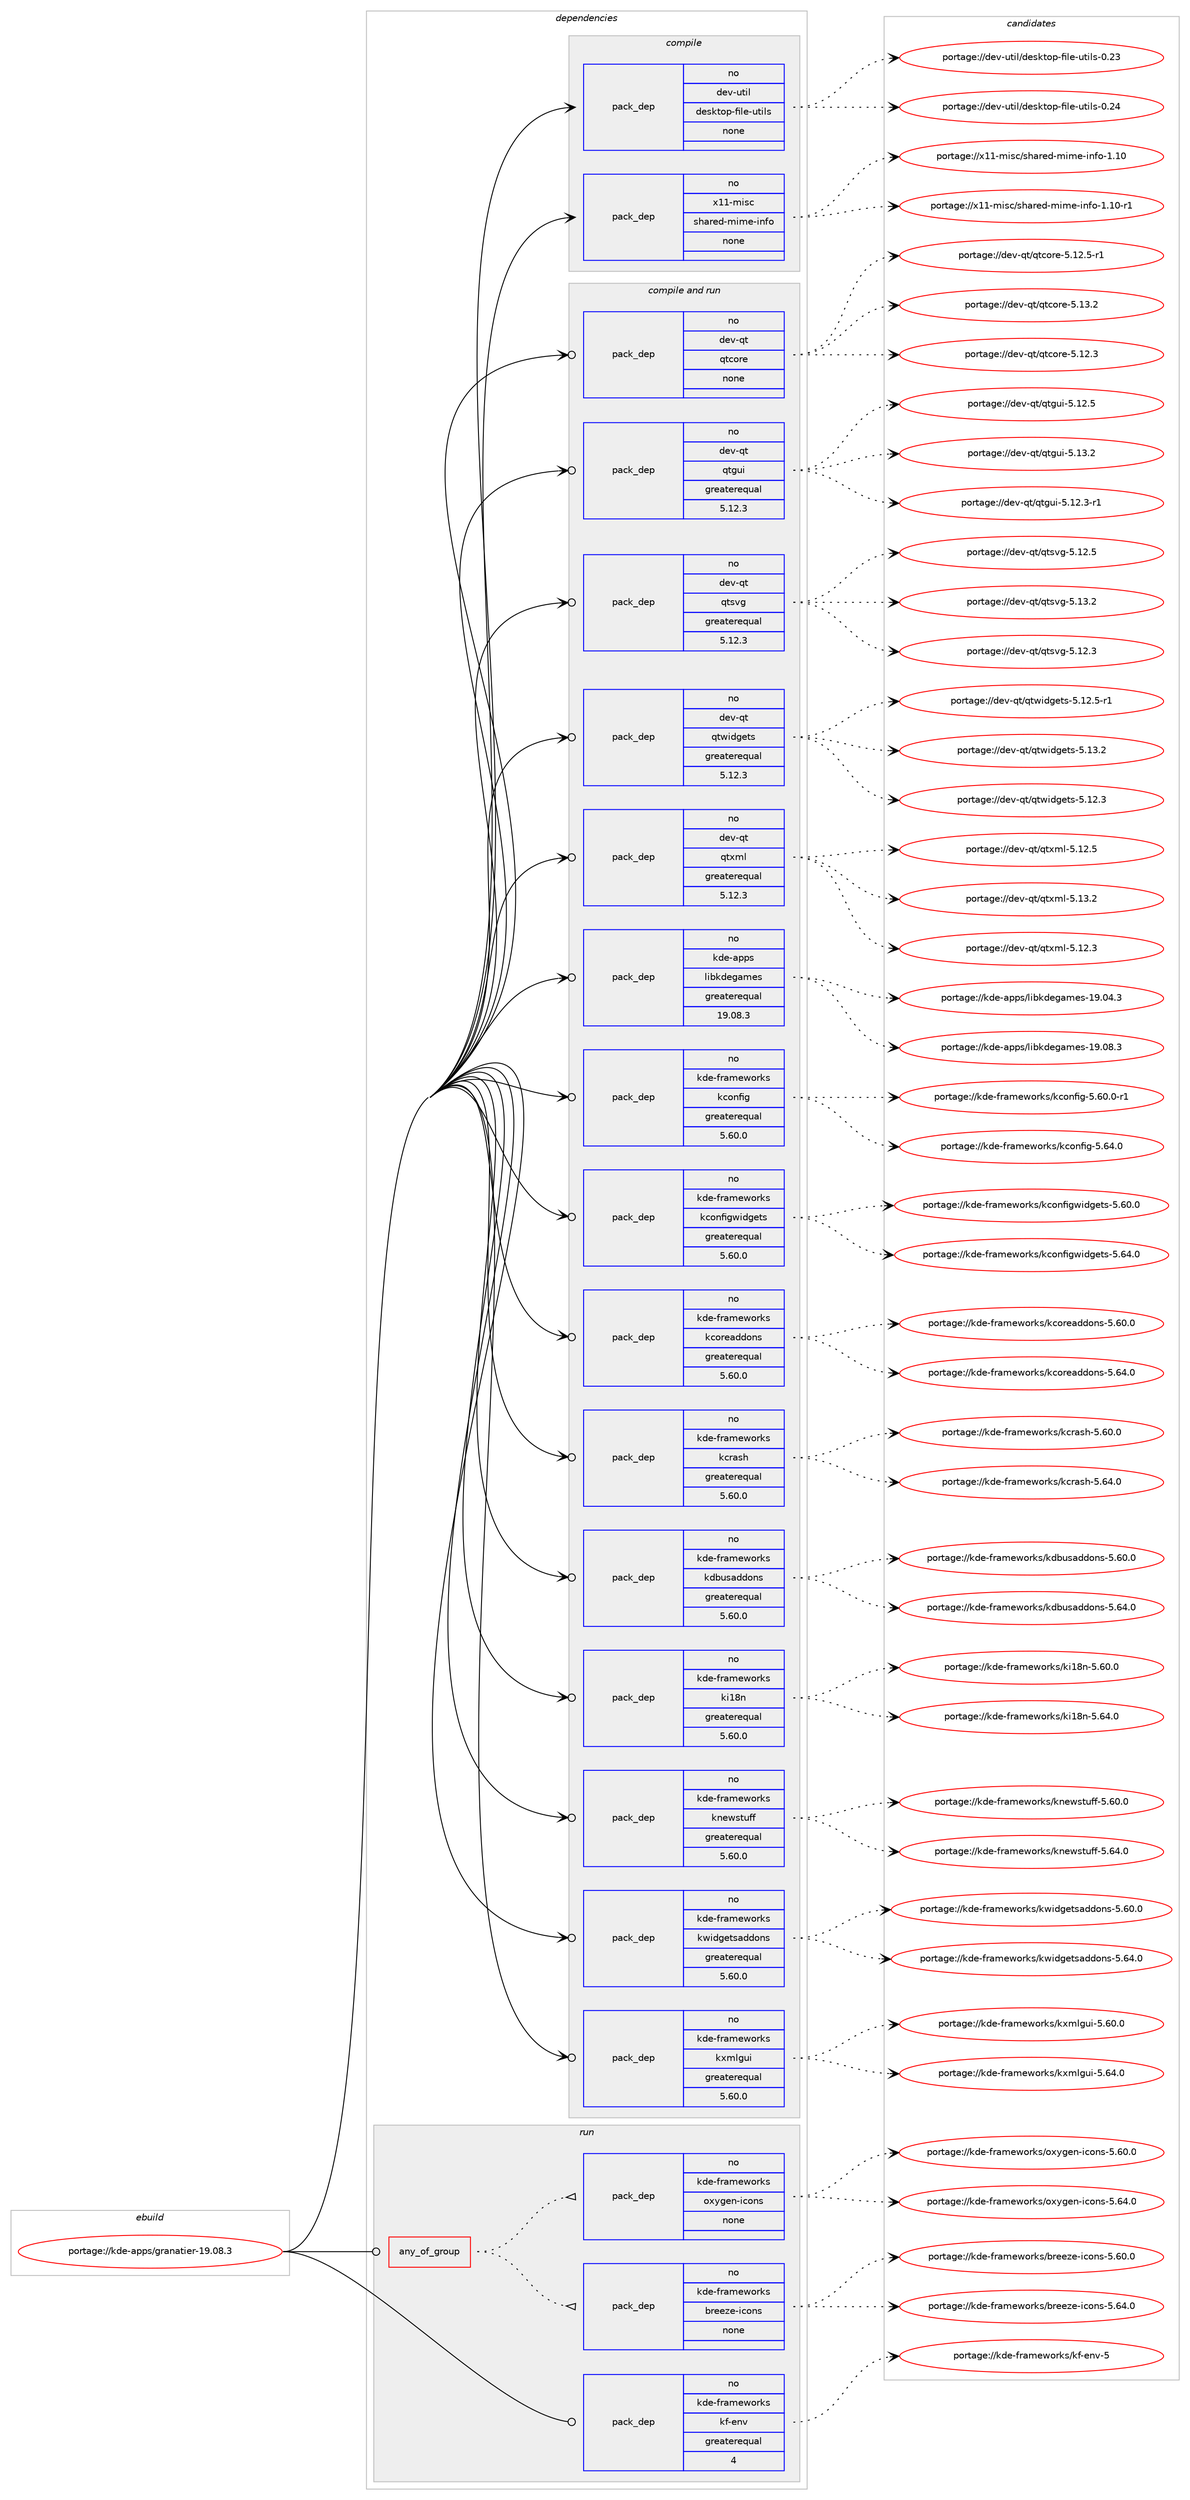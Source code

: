 digraph prolog {

# *************
# Graph options
# *************

newrank=true;
concentrate=true;
compound=true;
graph [rankdir=LR,fontname=Helvetica,fontsize=10,ranksep=1.5];#, ranksep=2.5, nodesep=0.2];
edge  [arrowhead=vee];
node  [fontname=Helvetica,fontsize=10];

# **********
# The ebuild
# **********

subgraph cluster_leftcol {
color=gray;
rank=same;
label=<<i>ebuild</i>>;
id [label="portage://kde-apps/granatier-19.08.3", color=red, width=4, href="../kde-apps/granatier-19.08.3.svg"];
}

# ****************
# The dependencies
# ****************

subgraph cluster_midcol {
color=gray;
label=<<i>dependencies</i>>;
subgraph cluster_compile {
fillcolor="#eeeeee";
style=filled;
label=<<i>compile</i>>;
subgraph pack206738 {
dependency285923 [label=<<TABLE BORDER="0" CELLBORDER="1" CELLSPACING="0" CELLPADDING="4" WIDTH="220"><TR><TD ROWSPAN="6" CELLPADDING="30">pack_dep</TD></TR><TR><TD WIDTH="110">no</TD></TR><TR><TD>dev-util</TD></TR><TR><TD>desktop-file-utils</TD></TR><TR><TD>none</TD></TR><TR><TD></TD></TR></TABLE>>, shape=none, color=blue];
}
id:e -> dependency285923:w [weight=20,style="solid",arrowhead="vee"];
subgraph pack206739 {
dependency285924 [label=<<TABLE BORDER="0" CELLBORDER="1" CELLSPACING="0" CELLPADDING="4" WIDTH="220"><TR><TD ROWSPAN="6" CELLPADDING="30">pack_dep</TD></TR><TR><TD WIDTH="110">no</TD></TR><TR><TD>x11-misc</TD></TR><TR><TD>shared-mime-info</TD></TR><TR><TD>none</TD></TR><TR><TD></TD></TR></TABLE>>, shape=none, color=blue];
}
id:e -> dependency285924:w [weight=20,style="solid",arrowhead="vee"];
}
subgraph cluster_compileandrun {
fillcolor="#eeeeee";
style=filled;
label=<<i>compile and run</i>>;
subgraph pack206740 {
dependency285925 [label=<<TABLE BORDER="0" CELLBORDER="1" CELLSPACING="0" CELLPADDING="4" WIDTH="220"><TR><TD ROWSPAN="6" CELLPADDING="30">pack_dep</TD></TR><TR><TD WIDTH="110">no</TD></TR><TR><TD>dev-qt</TD></TR><TR><TD>qtcore</TD></TR><TR><TD>none</TD></TR><TR><TD></TD></TR></TABLE>>, shape=none, color=blue];
}
id:e -> dependency285925:w [weight=20,style="solid",arrowhead="odotvee"];
subgraph pack206741 {
dependency285926 [label=<<TABLE BORDER="0" CELLBORDER="1" CELLSPACING="0" CELLPADDING="4" WIDTH="220"><TR><TD ROWSPAN="6" CELLPADDING="30">pack_dep</TD></TR><TR><TD WIDTH="110">no</TD></TR><TR><TD>dev-qt</TD></TR><TR><TD>qtgui</TD></TR><TR><TD>greaterequal</TD></TR><TR><TD>5.12.3</TD></TR></TABLE>>, shape=none, color=blue];
}
id:e -> dependency285926:w [weight=20,style="solid",arrowhead="odotvee"];
subgraph pack206742 {
dependency285927 [label=<<TABLE BORDER="0" CELLBORDER="1" CELLSPACING="0" CELLPADDING="4" WIDTH="220"><TR><TD ROWSPAN="6" CELLPADDING="30">pack_dep</TD></TR><TR><TD WIDTH="110">no</TD></TR><TR><TD>dev-qt</TD></TR><TR><TD>qtsvg</TD></TR><TR><TD>greaterequal</TD></TR><TR><TD>5.12.3</TD></TR></TABLE>>, shape=none, color=blue];
}
id:e -> dependency285927:w [weight=20,style="solid",arrowhead="odotvee"];
subgraph pack206743 {
dependency285928 [label=<<TABLE BORDER="0" CELLBORDER="1" CELLSPACING="0" CELLPADDING="4" WIDTH="220"><TR><TD ROWSPAN="6" CELLPADDING="30">pack_dep</TD></TR><TR><TD WIDTH="110">no</TD></TR><TR><TD>dev-qt</TD></TR><TR><TD>qtwidgets</TD></TR><TR><TD>greaterequal</TD></TR><TR><TD>5.12.3</TD></TR></TABLE>>, shape=none, color=blue];
}
id:e -> dependency285928:w [weight=20,style="solid",arrowhead="odotvee"];
subgraph pack206744 {
dependency285929 [label=<<TABLE BORDER="0" CELLBORDER="1" CELLSPACING="0" CELLPADDING="4" WIDTH="220"><TR><TD ROWSPAN="6" CELLPADDING="30">pack_dep</TD></TR><TR><TD WIDTH="110">no</TD></TR><TR><TD>dev-qt</TD></TR><TR><TD>qtxml</TD></TR><TR><TD>greaterequal</TD></TR><TR><TD>5.12.3</TD></TR></TABLE>>, shape=none, color=blue];
}
id:e -> dependency285929:w [weight=20,style="solid",arrowhead="odotvee"];
subgraph pack206745 {
dependency285930 [label=<<TABLE BORDER="0" CELLBORDER="1" CELLSPACING="0" CELLPADDING="4" WIDTH="220"><TR><TD ROWSPAN="6" CELLPADDING="30">pack_dep</TD></TR><TR><TD WIDTH="110">no</TD></TR><TR><TD>kde-apps</TD></TR><TR><TD>libkdegames</TD></TR><TR><TD>greaterequal</TD></TR><TR><TD>19.08.3</TD></TR></TABLE>>, shape=none, color=blue];
}
id:e -> dependency285930:w [weight=20,style="solid",arrowhead="odotvee"];
subgraph pack206746 {
dependency285931 [label=<<TABLE BORDER="0" CELLBORDER="1" CELLSPACING="0" CELLPADDING="4" WIDTH="220"><TR><TD ROWSPAN="6" CELLPADDING="30">pack_dep</TD></TR><TR><TD WIDTH="110">no</TD></TR><TR><TD>kde-frameworks</TD></TR><TR><TD>kconfig</TD></TR><TR><TD>greaterequal</TD></TR><TR><TD>5.60.0</TD></TR></TABLE>>, shape=none, color=blue];
}
id:e -> dependency285931:w [weight=20,style="solid",arrowhead="odotvee"];
subgraph pack206747 {
dependency285932 [label=<<TABLE BORDER="0" CELLBORDER="1" CELLSPACING="0" CELLPADDING="4" WIDTH="220"><TR><TD ROWSPAN="6" CELLPADDING="30">pack_dep</TD></TR><TR><TD WIDTH="110">no</TD></TR><TR><TD>kde-frameworks</TD></TR><TR><TD>kconfigwidgets</TD></TR><TR><TD>greaterequal</TD></TR><TR><TD>5.60.0</TD></TR></TABLE>>, shape=none, color=blue];
}
id:e -> dependency285932:w [weight=20,style="solid",arrowhead="odotvee"];
subgraph pack206748 {
dependency285933 [label=<<TABLE BORDER="0" CELLBORDER="1" CELLSPACING="0" CELLPADDING="4" WIDTH="220"><TR><TD ROWSPAN="6" CELLPADDING="30">pack_dep</TD></TR><TR><TD WIDTH="110">no</TD></TR><TR><TD>kde-frameworks</TD></TR><TR><TD>kcoreaddons</TD></TR><TR><TD>greaterequal</TD></TR><TR><TD>5.60.0</TD></TR></TABLE>>, shape=none, color=blue];
}
id:e -> dependency285933:w [weight=20,style="solid",arrowhead="odotvee"];
subgraph pack206749 {
dependency285934 [label=<<TABLE BORDER="0" CELLBORDER="1" CELLSPACING="0" CELLPADDING="4" WIDTH="220"><TR><TD ROWSPAN="6" CELLPADDING="30">pack_dep</TD></TR><TR><TD WIDTH="110">no</TD></TR><TR><TD>kde-frameworks</TD></TR><TR><TD>kcrash</TD></TR><TR><TD>greaterequal</TD></TR><TR><TD>5.60.0</TD></TR></TABLE>>, shape=none, color=blue];
}
id:e -> dependency285934:w [weight=20,style="solid",arrowhead="odotvee"];
subgraph pack206750 {
dependency285935 [label=<<TABLE BORDER="0" CELLBORDER="1" CELLSPACING="0" CELLPADDING="4" WIDTH="220"><TR><TD ROWSPAN="6" CELLPADDING="30">pack_dep</TD></TR><TR><TD WIDTH="110">no</TD></TR><TR><TD>kde-frameworks</TD></TR><TR><TD>kdbusaddons</TD></TR><TR><TD>greaterequal</TD></TR><TR><TD>5.60.0</TD></TR></TABLE>>, shape=none, color=blue];
}
id:e -> dependency285935:w [weight=20,style="solid",arrowhead="odotvee"];
subgraph pack206751 {
dependency285936 [label=<<TABLE BORDER="0" CELLBORDER="1" CELLSPACING="0" CELLPADDING="4" WIDTH="220"><TR><TD ROWSPAN="6" CELLPADDING="30">pack_dep</TD></TR><TR><TD WIDTH="110">no</TD></TR><TR><TD>kde-frameworks</TD></TR><TR><TD>ki18n</TD></TR><TR><TD>greaterequal</TD></TR><TR><TD>5.60.0</TD></TR></TABLE>>, shape=none, color=blue];
}
id:e -> dependency285936:w [weight=20,style="solid",arrowhead="odotvee"];
subgraph pack206752 {
dependency285937 [label=<<TABLE BORDER="0" CELLBORDER="1" CELLSPACING="0" CELLPADDING="4" WIDTH="220"><TR><TD ROWSPAN="6" CELLPADDING="30">pack_dep</TD></TR><TR><TD WIDTH="110">no</TD></TR><TR><TD>kde-frameworks</TD></TR><TR><TD>knewstuff</TD></TR><TR><TD>greaterequal</TD></TR><TR><TD>5.60.0</TD></TR></TABLE>>, shape=none, color=blue];
}
id:e -> dependency285937:w [weight=20,style="solid",arrowhead="odotvee"];
subgraph pack206753 {
dependency285938 [label=<<TABLE BORDER="0" CELLBORDER="1" CELLSPACING="0" CELLPADDING="4" WIDTH="220"><TR><TD ROWSPAN="6" CELLPADDING="30">pack_dep</TD></TR><TR><TD WIDTH="110">no</TD></TR><TR><TD>kde-frameworks</TD></TR><TR><TD>kwidgetsaddons</TD></TR><TR><TD>greaterequal</TD></TR><TR><TD>5.60.0</TD></TR></TABLE>>, shape=none, color=blue];
}
id:e -> dependency285938:w [weight=20,style="solid",arrowhead="odotvee"];
subgraph pack206754 {
dependency285939 [label=<<TABLE BORDER="0" CELLBORDER="1" CELLSPACING="0" CELLPADDING="4" WIDTH="220"><TR><TD ROWSPAN="6" CELLPADDING="30">pack_dep</TD></TR><TR><TD WIDTH="110">no</TD></TR><TR><TD>kde-frameworks</TD></TR><TR><TD>kxmlgui</TD></TR><TR><TD>greaterequal</TD></TR><TR><TD>5.60.0</TD></TR></TABLE>>, shape=none, color=blue];
}
id:e -> dependency285939:w [weight=20,style="solid",arrowhead="odotvee"];
}
subgraph cluster_run {
fillcolor="#eeeeee";
style=filled;
label=<<i>run</i>>;
subgraph any4135 {
dependency285940 [label=<<TABLE BORDER="0" CELLBORDER="1" CELLSPACING="0" CELLPADDING="4"><TR><TD CELLPADDING="10">any_of_group</TD></TR></TABLE>>, shape=none, color=red];subgraph pack206755 {
dependency285941 [label=<<TABLE BORDER="0" CELLBORDER="1" CELLSPACING="0" CELLPADDING="4" WIDTH="220"><TR><TD ROWSPAN="6" CELLPADDING="30">pack_dep</TD></TR><TR><TD WIDTH="110">no</TD></TR><TR><TD>kde-frameworks</TD></TR><TR><TD>breeze-icons</TD></TR><TR><TD>none</TD></TR><TR><TD></TD></TR></TABLE>>, shape=none, color=blue];
}
dependency285940:e -> dependency285941:w [weight=20,style="dotted",arrowhead="oinv"];
subgraph pack206756 {
dependency285942 [label=<<TABLE BORDER="0" CELLBORDER="1" CELLSPACING="0" CELLPADDING="4" WIDTH="220"><TR><TD ROWSPAN="6" CELLPADDING="30">pack_dep</TD></TR><TR><TD WIDTH="110">no</TD></TR><TR><TD>kde-frameworks</TD></TR><TR><TD>oxygen-icons</TD></TR><TR><TD>none</TD></TR><TR><TD></TD></TR></TABLE>>, shape=none, color=blue];
}
dependency285940:e -> dependency285942:w [weight=20,style="dotted",arrowhead="oinv"];
}
id:e -> dependency285940:w [weight=20,style="solid",arrowhead="odot"];
subgraph pack206757 {
dependency285943 [label=<<TABLE BORDER="0" CELLBORDER="1" CELLSPACING="0" CELLPADDING="4" WIDTH="220"><TR><TD ROWSPAN="6" CELLPADDING="30">pack_dep</TD></TR><TR><TD WIDTH="110">no</TD></TR><TR><TD>kde-frameworks</TD></TR><TR><TD>kf-env</TD></TR><TR><TD>greaterequal</TD></TR><TR><TD>4</TD></TR></TABLE>>, shape=none, color=blue];
}
id:e -> dependency285943:w [weight=20,style="solid",arrowhead="odot"];
}
}

# **************
# The candidates
# **************

subgraph cluster_choices {
rank=same;
color=gray;
label=<<i>candidates</i>>;

subgraph choice206738 {
color=black;
nodesep=1;
choiceportage100101118451171161051084710010111510711611111245102105108101451171161051081154548465051 [label="portage://dev-util/desktop-file-utils-0.23", color=red, width=4,href="../dev-util/desktop-file-utils-0.23.svg"];
choiceportage100101118451171161051084710010111510711611111245102105108101451171161051081154548465052 [label="portage://dev-util/desktop-file-utils-0.24", color=red, width=4,href="../dev-util/desktop-file-utils-0.24.svg"];
dependency285923:e -> choiceportage100101118451171161051084710010111510711611111245102105108101451171161051081154548465051:w [style=dotted,weight="100"];
dependency285923:e -> choiceportage100101118451171161051084710010111510711611111245102105108101451171161051081154548465052:w [style=dotted,weight="100"];
}
subgraph choice206739 {
color=black;
nodesep=1;
choiceportage12049494510910511599471151049711410110045109105109101451051101021114549464948 [label="portage://x11-misc/shared-mime-info-1.10", color=red, width=4,href="../x11-misc/shared-mime-info-1.10.svg"];
choiceportage120494945109105115994711510497114101100451091051091014510511010211145494649484511449 [label="portage://x11-misc/shared-mime-info-1.10-r1", color=red, width=4,href="../x11-misc/shared-mime-info-1.10-r1.svg"];
dependency285924:e -> choiceportage12049494510910511599471151049711410110045109105109101451051101021114549464948:w [style=dotted,weight="100"];
dependency285924:e -> choiceportage120494945109105115994711510497114101100451091051091014510511010211145494649484511449:w [style=dotted,weight="100"];
}
subgraph choice206740 {
color=black;
nodesep=1;
choiceportage10010111845113116471131169911111410145534649504651 [label="portage://dev-qt/qtcore-5.12.3", color=red, width=4,href="../dev-qt/qtcore-5.12.3.svg"];
choiceportage100101118451131164711311699111114101455346495046534511449 [label="portage://dev-qt/qtcore-5.12.5-r1", color=red, width=4,href="../dev-qt/qtcore-5.12.5-r1.svg"];
choiceportage10010111845113116471131169911111410145534649514650 [label="portage://dev-qt/qtcore-5.13.2", color=red, width=4,href="../dev-qt/qtcore-5.13.2.svg"];
dependency285925:e -> choiceportage10010111845113116471131169911111410145534649504651:w [style=dotted,weight="100"];
dependency285925:e -> choiceportage100101118451131164711311699111114101455346495046534511449:w [style=dotted,weight="100"];
dependency285925:e -> choiceportage10010111845113116471131169911111410145534649514650:w [style=dotted,weight="100"];
}
subgraph choice206741 {
color=black;
nodesep=1;
choiceportage1001011184511311647113116103117105455346495046514511449 [label="portage://dev-qt/qtgui-5.12.3-r1", color=red, width=4,href="../dev-qt/qtgui-5.12.3-r1.svg"];
choiceportage100101118451131164711311610311710545534649504653 [label="portage://dev-qt/qtgui-5.12.5", color=red, width=4,href="../dev-qt/qtgui-5.12.5.svg"];
choiceportage100101118451131164711311610311710545534649514650 [label="portage://dev-qt/qtgui-5.13.2", color=red, width=4,href="../dev-qt/qtgui-5.13.2.svg"];
dependency285926:e -> choiceportage1001011184511311647113116103117105455346495046514511449:w [style=dotted,weight="100"];
dependency285926:e -> choiceportage100101118451131164711311610311710545534649504653:w [style=dotted,weight="100"];
dependency285926:e -> choiceportage100101118451131164711311610311710545534649514650:w [style=dotted,weight="100"];
}
subgraph choice206742 {
color=black;
nodesep=1;
choiceportage100101118451131164711311611511810345534649504651 [label="portage://dev-qt/qtsvg-5.12.3", color=red, width=4,href="../dev-qt/qtsvg-5.12.3.svg"];
choiceportage100101118451131164711311611511810345534649504653 [label="portage://dev-qt/qtsvg-5.12.5", color=red, width=4,href="../dev-qt/qtsvg-5.12.5.svg"];
choiceportage100101118451131164711311611511810345534649514650 [label="portage://dev-qt/qtsvg-5.13.2", color=red, width=4,href="../dev-qt/qtsvg-5.13.2.svg"];
dependency285927:e -> choiceportage100101118451131164711311611511810345534649504651:w [style=dotted,weight="100"];
dependency285927:e -> choiceportage100101118451131164711311611511810345534649504653:w [style=dotted,weight="100"];
dependency285927:e -> choiceportage100101118451131164711311611511810345534649514650:w [style=dotted,weight="100"];
}
subgraph choice206743 {
color=black;
nodesep=1;
choiceportage100101118451131164711311611910510010310111611545534649504651 [label="portage://dev-qt/qtwidgets-5.12.3", color=red, width=4,href="../dev-qt/qtwidgets-5.12.3.svg"];
choiceportage1001011184511311647113116119105100103101116115455346495046534511449 [label="portage://dev-qt/qtwidgets-5.12.5-r1", color=red, width=4,href="../dev-qt/qtwidgets-5.12.5-r1.svg"];
choiceportage100101118451131164711311611910510010310111611545534649514650 [label="portage://dev-qt/qtwidgets-5.13.2", color=red, width=4,href="../dev-qt/qtwidgets-5.13.2.svg"];
dependency285928:e -> choiceportage100101118451131164711311611910510010310111611545534649504651:w [style=dotted,weight="100"];
dependency285928:e -> choiceportage1001011184511311647113116119105100103101116115455346495046534511449:w [style=dotted,weight="100"];
dependency285928:e -> choiceportage100101118451131164711311611910510010310111611545534649514650:w [style=dotted,weight="100"];
}
subgraph choice206744 {
color=black;
nodesep=1;
choiceportage100101118451131164711311612010910845534649504651 [label="portage://dev-qt/qtxml-5.12.3", color=red, width=4,href="../dev-qt/qtxml-5.12.3.svg"];
choiceportage100101118451131164711311612010910845534649504653 [label="portage://dev-qt/qtxml-5.12.5", color=red, width=4,href="../dev-qt/qtxml-5.12.5.svg"];
choiceportage100101118451131164711311612010910845534649514650 [label="portage://dev-qt/qtxml-5.13.2", color=red, width=4,href="../dev-qt/qtxml-5.13.2.svg"];
dependency285929:e -> choiceportage100101118451131164711311612010910845534649504651:w [style=dotted,weight="100"];
dependency285929:e -> choiceportage100101118451131164711311612010910845534649504653:w [style=dotted,weight="100"];
dependency285929:e -> choiceportage100101118451131164711311612010910845534649514650:w [style=dotted,weight="100"];
}
subgraph choice206745 {
color=black;
nodesep=1;
choiceportage10710010145971121121154710810598107100101103971091011154549574648524651 [label="portage://kde-apps/libkdegames-19.04.3", color=red, width=4,href="../kde-apps/libkdegames-19.04.3.svg"];
choiceportage10710010145971121121154710810598107100101103971091011154549574648564651 [label="portage://kde-apps/libkdegames-19.08.3", color=red, width=4,href="../kde-apps/libkdegames-19.08.3.svg"];
dependency285930:e -> choiceportage10710010145971121121154710810598107100101103971091011154549574648524651:w [style=dotted,weight="100"];
dependency285930:e -> choiceportage10710010145971121121154710810598107100101103971091011154549574648564651:w [style=dotted,weight="100"];
}
subgraph choice206746 {
color=black;
nodesep=1;
choiceportage10710010145102114971091011191111141071154710799111110102105103455346544846484511449 [label="portage://kde-frameworks/kconfig-5.60.0-r1", color=red, width=4,href="../kde-frameworks/kconfig-5.60.0-r1.svg"];
choiceportage1071001014510211497109101119111114107115471079911111010210510345534654524648 [label="portage://kde-frameworks/kconfig-5.64.0", color=red, width=4,href="../kde-frameworks/kconfig-5.64.0.svg"];
dependency285931:e -> choiceportage10710010145102114971091011191111141071154710799111110102105103455346544846484511449:w [style=dotted,weight="100"];
dependency285931:e -> choiceportage1071001014510211497109101119111114107115471079911111010210510345534654524648:w [style=dotted,weight="100"];
}
subgraph choice206747 {
color=black;
nodesep=1;
choiceportage1071001014510211497109101119111114107115471079911111010210510311910510010310111611545534654484648 [label="portage://kde-frameworks/kconfigwidgets-5.60.0", color=red, width=4,href="../kde-frameworks/kconfigwidgets-5.60.0.svg"];
choiceportage1071001014510211497109101119111114107115471079911111010210510311910510010310111611545534654524648 [label="portage://kde-frameworks/kconfigwidgets-5.64.0", color=red, width=4,href="../kde-frameworks/kconfigwidgets-5.64.0.svg"];
dependency285932:e -> choiceportage1071001014510211497109101119111114107115471079911111010210510311910510010310111611545534654484648:w [style=dotted,weight="100"];
dependency285932:e -> choiceportage1071001014510211497109101119111114107115471079911111010210510311910510010310111611545534654524648:w [style=dotted,weight="100"];
}
subgraph choice206748 {
color=black;
nodesep=1;
choiceportage107100101451021149710910111911111410711547107991111141019710010011111011545534654484648 [label="portage://kde-frameworks/kcoreaddons-5.60.0", color=red, width=4,href="../kde-frameworks/kcoreaddons-5.60.0.svg"];
choiceportage107100101451021149710910111911111410711547107991111141019710010011111011545534654524648 [label="portage://kde-frameworks/kcoreaddons-5.64.0", color=red, width=4,href="../kde-frameworks/kcoreaddons-5.64.0.svg"];
dependency285933:e -> choiceportage107100101451021149710910111911111410711547107991111141019710010011111011545534654484648:w [style=dotted,weight="100"];
dependency285933:e -> choiceportage107100101451021149710910111911111410711547107991111141019710010011111011545534654524648:w [style=dotted,weight="100"];
}
subgraph choice206749 {
color=black;
nodesep=1;
choiceportage107100101451021149710910111911111410711547107991149711510445534654484648 [label="portage://kde-frameworks/kcrash-5.60.0", color=red, width=4,href="../kde-frameworks/kcrash-5.60.0.svg"];
choiceportage107100101451021149710910111911111410711547107991149711510445534654524648 [label="portage://kde-frameworks/kcrash-5.64.0", color=red, width=4,href="../kde-frameworks/kcrash-5.64.0.svg"];
dependency285934:e -> choiceportage107100101451021149710910111911111410711547107991149711510445534654484648:w [style=dotted,weight="100"];
dependency285934:e -> choiceportage107100101451021149710910111911111410711547107991149711510445534654524648:w [style=dotted,weight="100"];
}
subgraph choice206750 {
color=black;
nodesep=1;
choiceportage107100101451021149710910111911111410711547107100981171159710010011111011545534654484648 [label="portage://kde-frameworks/kdbusaddons-5.60.0", color=red, width=4,href="../kde-frameworks/kdbusaddons-5.60.0.svg"];
choiceportage107100101451021149710910111911111410711547107100981171159710010011111011545534654524648 [label="portage://kde-frameworks/kdbusaddons-5.64.0", color=red, width=4,href="../kde-frameworks/kdbusaddons-5.64.0.svg"];
dependency285935:e -> choiceportage107100101451021149710910111911111410711547107100981171159710010011111011545534654484648:w [style=dotted,weight="100"];
dependency285935:e -> choiceportage107100101451021149710910111911111410711547107100981171159710010011111011545534654524648:w [style=dotted,weight="100"];
}
subgraph choice206751 {
color=black;
nodesep=1;
choiceportage107100101451021149710910111911111410711547107105495611045534654484648 [label="portage://kde-frameworks/ki18n-5.60.0", color=red, width=4,href="../kde-frameworks/ki18n-5.60.0.svg"];
choiceportage107100101451021149710910111911111410711547107105495611045534654524648 [label="portage://kde-frameworks/ki18n-5.64.0", color=red, width=4,href="../kde-frameworks/ki18n-5.64.0.svg"];
dependency285936:e -> choiceportage107100101451021149710910111911111410711547107105495611045534654484648:w [style=dotted,weight="100"];
dependency285936:e -> choiceportage107100101451021149710910111911111410711547107105495611045534654524648:w [style=dotted,weight="100"];
}
subgraph choice206752 {
color=black;
nodesep=1;
choiceportage10710010145102114971091011191111141071154710711010111911511611710210245534654484648 [label="portage://kde-frameworks/knewstuff-5.60.0", color=red, width=4,href="../kde-frameworks/knewstuff-5.60.0.svg"];
choiceportage10710010145102114971091011191111141071154710711010111911511611710210245534654524648 [label="portage://kde-frameworks/knewstuff-5.64.0", color=red, width=4,href="../kde-frameworks/knewstuff-5.64.0.svg"];
dependency285937:e -> choiceportage10710010145102114971091011191111141071154710711010111911511611710210245534654484648:w [style=dotted,weight="100"];
dependency285937:e -> choiceportage10710010145102114971091011191111141071154710711010111911511611710210245534654524648:w [style=dotted,weight="100"];
}
subgraph choice206753 {
color=black;
nodesep=1;
choiceportage1071001014510211497109101119111114107115471071191051001031011161159710010011111011545534654484648 [label="portage://kde-frameworks/kwidgetsaddons-5.60.0", color=red, width=4,href="../kde-frameworks/kwidgetsaddons-5.60.0.svg"];
choiceportage1071001014510211497109101119111114107115471071191051001031011161159710010011111011545534654524648 [label="portage://kde-frameworks/kwidgetsaddons-5.64.0", color=red, width=4,href="../kde-frameworks/kwidgetsaddons-5.64.0.svg"];
dependency285938:e -> choiceportage1071001014510211497109101119111114107115471071191051001031011161159710010011111011545534654484648:w [style=dotted,weight="100"];
dependency285938:e -> choiceportage1071001014510211497109101119111114107115471071191051001031011161159710010011111011545534654524648:w [style=dotted,weight="100"];
}
subgraph choice206754 {
color=black;
nodesep=1;
choiceportage10710010145102114971091011191111141071154710712010910810311710545534654484648 [label="portage://kde-frameworks/kxmlgui-5.60.0", color=red, width=4,href="../kde-frameworks/kxmlgui-5.60.0.svg"];
choiceportage10710010145102114971091011191111141071154710712010910810311710545534654524648 [label="portage://kde-frameworks/kxmlgui-5.64.0", color=red, width=4,href="../kde-frameworks/kxmlgui-5.64.0.svg"];
dependency285939:e -> choiceportage10710010145102114971091011191111141071154710712010910810311710545534654484648:w [style=dotted,weight="100"];
dependency285939:e -> choiceportage10710010145102114971091011191111141071154710712010910810311710545534654524648:w [style=dotted,weight="100"];
}
subgraph choice206755 {
color=black;
nodesep=1;
choiceportage10710010145102114971091011191111141071154798114101101122101451059911111011545534654484648 [label="portage://kde-frameworks/breeze-icons-5.60.0", color=red, width=4,href="../kde-frameworks/breeze-icons-5.60.0.svg"];
choiceportage10710010145102114971091011191111141071154798114101101122101451059911111011545534654524648 [label="portage://kde-frameworks/breeze-icons-5.64.0", color=red, width=4,href="../kde-frameworks/breeze-icons-5.64.0.svg"];
dependency285941:e -> choiceportage10710010145102114971091011191111141071154798114101101122101451059911111011545534654484648:w [style=dotted,weight="100"];
dependency285941:e -> choiceportage10710010145102114971091011191111141071154798114101101122101451059911111011545534654524648:w [style=dotted,weight="100"];
}
subgraph choice206756 {
color=black;
nodesep=1;
choiceportage107100101451021149710910111911111410711547111120121103101110451059911111011545534654484648 [label="portage://kde-frameworks/oxygen-icons-5.60.0", color=red, width=4,href="../kde-frameworks/oxygen-icons-5.60.0.svg"];
choiceportage107100101451021149710910111911111410711547111120121103101110451059911111011545534654524648 [label="portage://kde-frameworks/oxygen-icons-5.64.0", color=red, width=4,href="../kde-frameworks/oxygen-icons-5.64.0.svg"];
dependency285942:e -> choiceportage107100101451021149710910111911111410711547111120121103101110451059911111011545534654484648:w [style=dotted,weight="100"];
dependency285942:e -> choiceportage107100101451021149710910111911111410711547111120121103101110451059911111011545534654524648:w [style=dotted,weight="100"];
}
subgraph choice206757 {
color=black;
nodesep=1;
choiceportage107100101451021149710910111911111410711547107102451011101184553 [label="portage://kde-frameworks/kf-env-5", color=red, width=4,href="../kde-frameworks/kf-env-5.svg"];
dependency285943:e -> choiceportage107100101451021149710910111911111410711547107102451011101184553:w [style=dotted,weight="100"];
}
}

}
